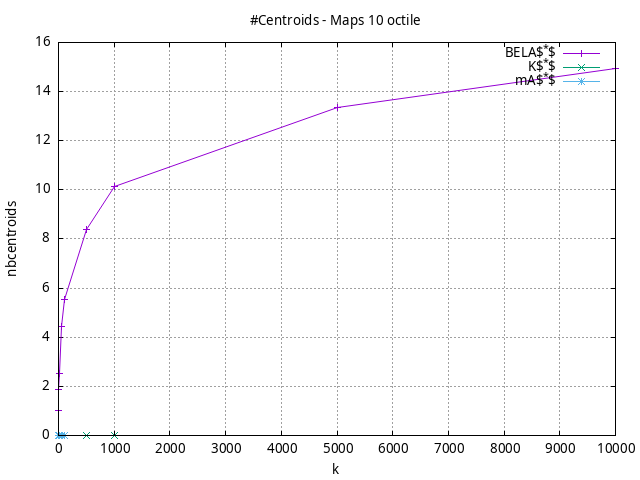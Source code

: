 #!/usr/bin/gnuplot
# -*- coding: utf-8 -*-
#
# results/maps/octile/10/random512-10.heuristic.octile.nbcentroids.gnuplot
#
# Started on 04/02/2024 21:34:21
# Author: Carlos Linares López
set grid
set xlabel "k"
set ylabel "nbcentroids"

set title "#Centroids - Maps 10 octile"

set terminal png enhanced font "Ariel,10"
set output 'random512-10.heuristic.octile.nbcentroids.png'

plot "-" title "BELA$^*$"      with linesp, "-" title "K$^*$"      with linesp, "-" title "mA$^*$"      with linesp

	1 1.0
	5 1.87
	10 2.54
	50 4.45
	100 5.55
	500 8.4
	1000 10.14
	5000 13.34
	10000 14.96
end
	1 0.0
	5 0.0
	10 0.0
	50 0.0
	100 0.0
	500 0.0
	1000 0.0
end
	1 0.0
	5 0.0
	10 0.0
	50 0.0
	100 0.0
end
